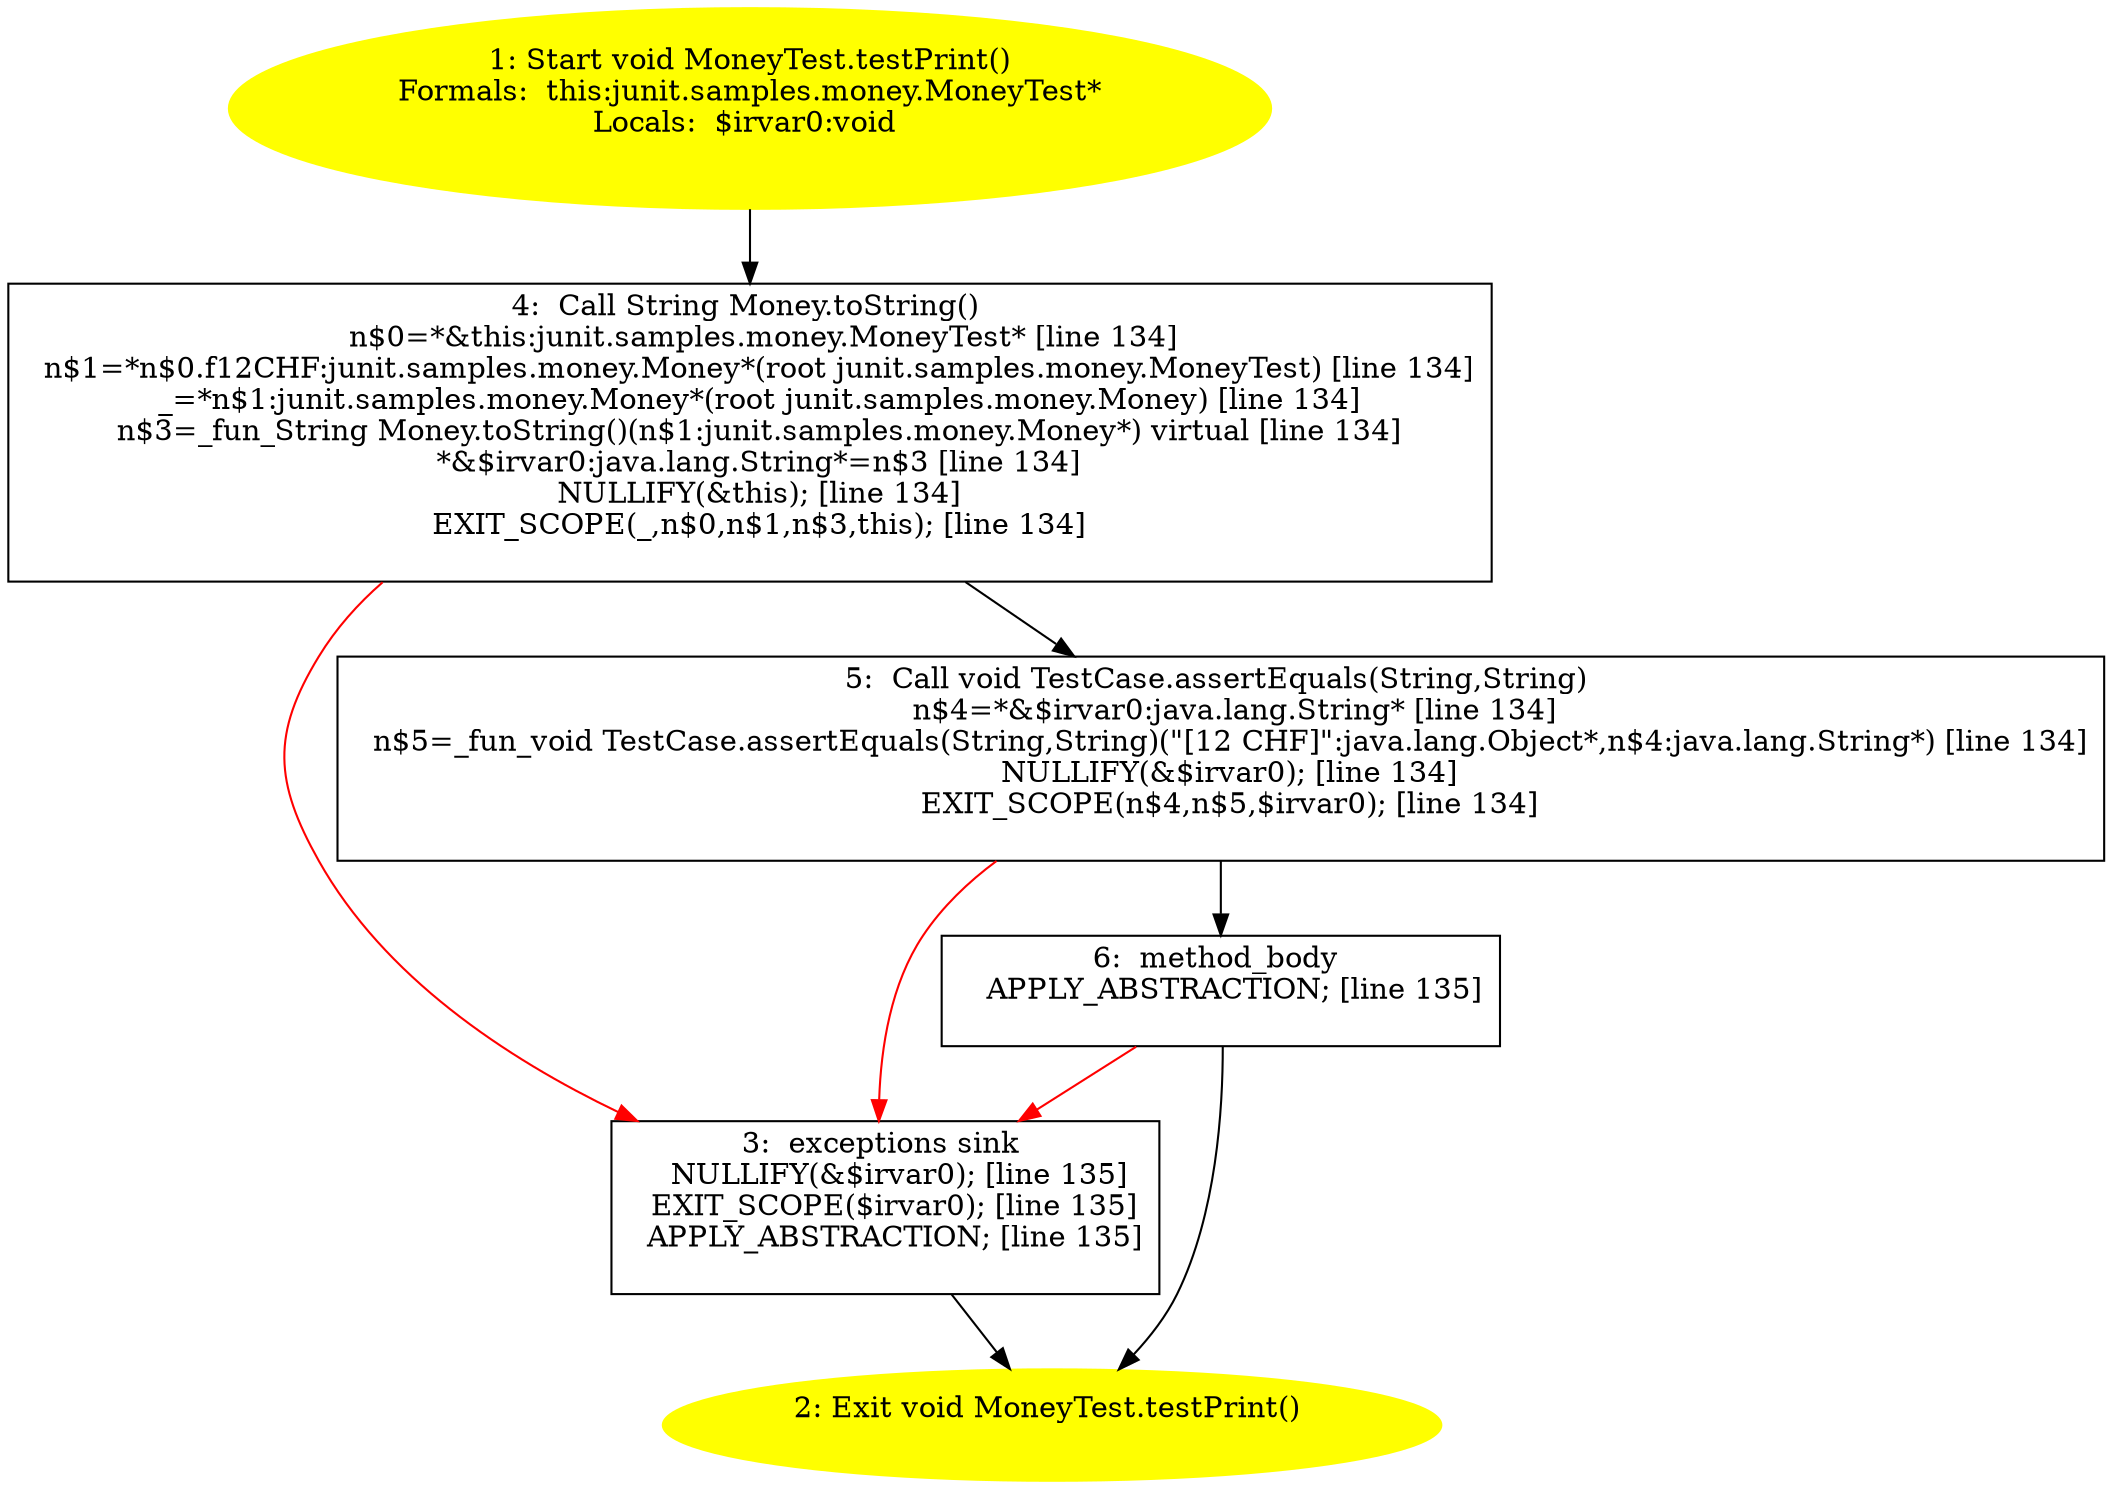 /* @generated */
digraph cfg {
"junit.samples.money.MoneyTest.testPrint():void.f6046aeee952fdfdd21efd5e4200737c_1" [label="1: Start void MoneyTest.testPrint()\nFormals:  this:junit.samples.money.MoneyTest*\nLocals:  $irvar0:void \n  " color=yellow style=filled]
	

	 "junit.samples.money.MoneyTest.testPrint():void.f6046aeee952fdfdd21efd5e4200737c_1" -> "junit.samples.money.MoneyTest.testPrint():void.f6046aeee952fdfdd21efd5e4200737c_4" ;
"junit.samples.money.MoneyTest.testPrint():void.f6046aeee952fdfdd21efd5e4200737c_2" [label="2: Exit void MoneyTest.testPrint() \n  " color=yellow style=filled]
	

"junit.samples.money.MoneyTest.testPrint():void.f6046aeee952fdfdd21efd5e4200737c_3" [label="3:  exceptions sink \n   NULLIFY(&$irvar0); [line 135]\n  EXIT_SCOPE($irvar0); [line 135]\n  APPLY_ABSTRACTION; [line 135]\n " shape="box"]
	

	 "junit.samples.money.MoneyTest.testPrint():void.f6046aeee952fdfdd21efd5e4200737c_3" -> "junit.samples.money.MoneyTest.testPrint():void.f6046aeee952fdfdd21efd5e4200737c_2" ;
"junit.samples.money.MoneyTest.testPrint():void.f6046aeee952fdfdd21efd5e4200737c_4" [label="4:  Call String Money.toString() \n   n$0=*&this:junit.samples.money.MoneyTest* [line 134]\n  n$1=*n$0.f12CHF:junit.samples.money.Money*(root junit.samples.money.MoneyTest) [line 134]\n  _=*n$1:junit.samples.money.Money*(root junit.samples.money.Money) [line 134]\n  n$3=_fun_String Money.toString()(n$1:junit.samples.money.Money*) virtual [line 134]\n  *&$irvar0:java.lang.String*=n$3 [line 134]\n  NULLIFY(&this); [line 134]\n  EXIT_SCOPE(_,n$0,n$1,n$3,this); [line 134]\n " shape="box"]
	

	 "junit.samples.money.MoneyTest.testPrint():void.f6046aeee952fdfdd21efd5e4200737c_4" -> "junit.samples.money.MoneyTest.testPrint():void.f6046aeee952fdfdd21efd5e4200737c_5" ;
	 "junit.samples.money.MoneyTest.testPrint():void.f6046aeee952fdfdd21efd5e4200737c_4" -> "junit.samples.money.MoneyTest.testPrint():void.f6046aeee952fdfdd21efd5e4200737c_3" [color="red" ];
"junit.samples.money.MoneyTest.testPrint():void.f6046aeee952fdfdd21efd5e4200737c_5" [label="5:  Call void TestCase.assertEquals(String,String) \n   n$4=*&$irvar0:java.lang.String* [line 134]\n  n$5=_fun_void TestCase.assertEquals(String,String)(\"[12 CHF]\":java.lang.Object*,n$4:java.lang.String*) [line 134]\n  NULLIFY(&$irvar0); [line 134]\n  EXIT_SCOPE(n$4,n$5,$irvar0); [line 134]\n " shape="box"]
	

	 "junit.samples.money.MoneyTest.testPrint():void.f6046aeee952fdfdd21efd5e4200737c_5" -> "junit.samples.money.MoneyTest.testPrint():void.f6046aeee952fdfdd21efd5e4200737c_6" ;
	 "junit.samples.money.MoneyTest.testPrint():void.f6046aeee952fdfdd21efd5e4200737c_5" -> "junit.samples.money.MoneyTest.testPrint():void.f6046aeee952fdfdd21efd5e4200737c_3" [color="red" ];
"junit.samples.money.MoneyTest.testPrint():void.f6046aeee952fdfdd21efd5e4200737c_6" [label="6:  method_body \n   APPLY_ABSTRACTION; [line 135]\n " shape="box"]
	

	 "junit.samples.money.MoneyTest.testPrint():void.f6046aeee952fdfdd21efd5e4200737c_6" -> "junit.samples.money.MoneyTest.testPrint():void.f6046aeee952fdfdd21efd5e4200737c_2" ;
	 "junit.samples.money.MoneyTest.testPrint():void.f6046aeee952fdfdd21efd5e4200737c_6" -> "junit.samples.money.MoneyTest.testPrint():void.f6046aeee952fdfdd21efd5e4200737c_3" [color="red" ];
}
